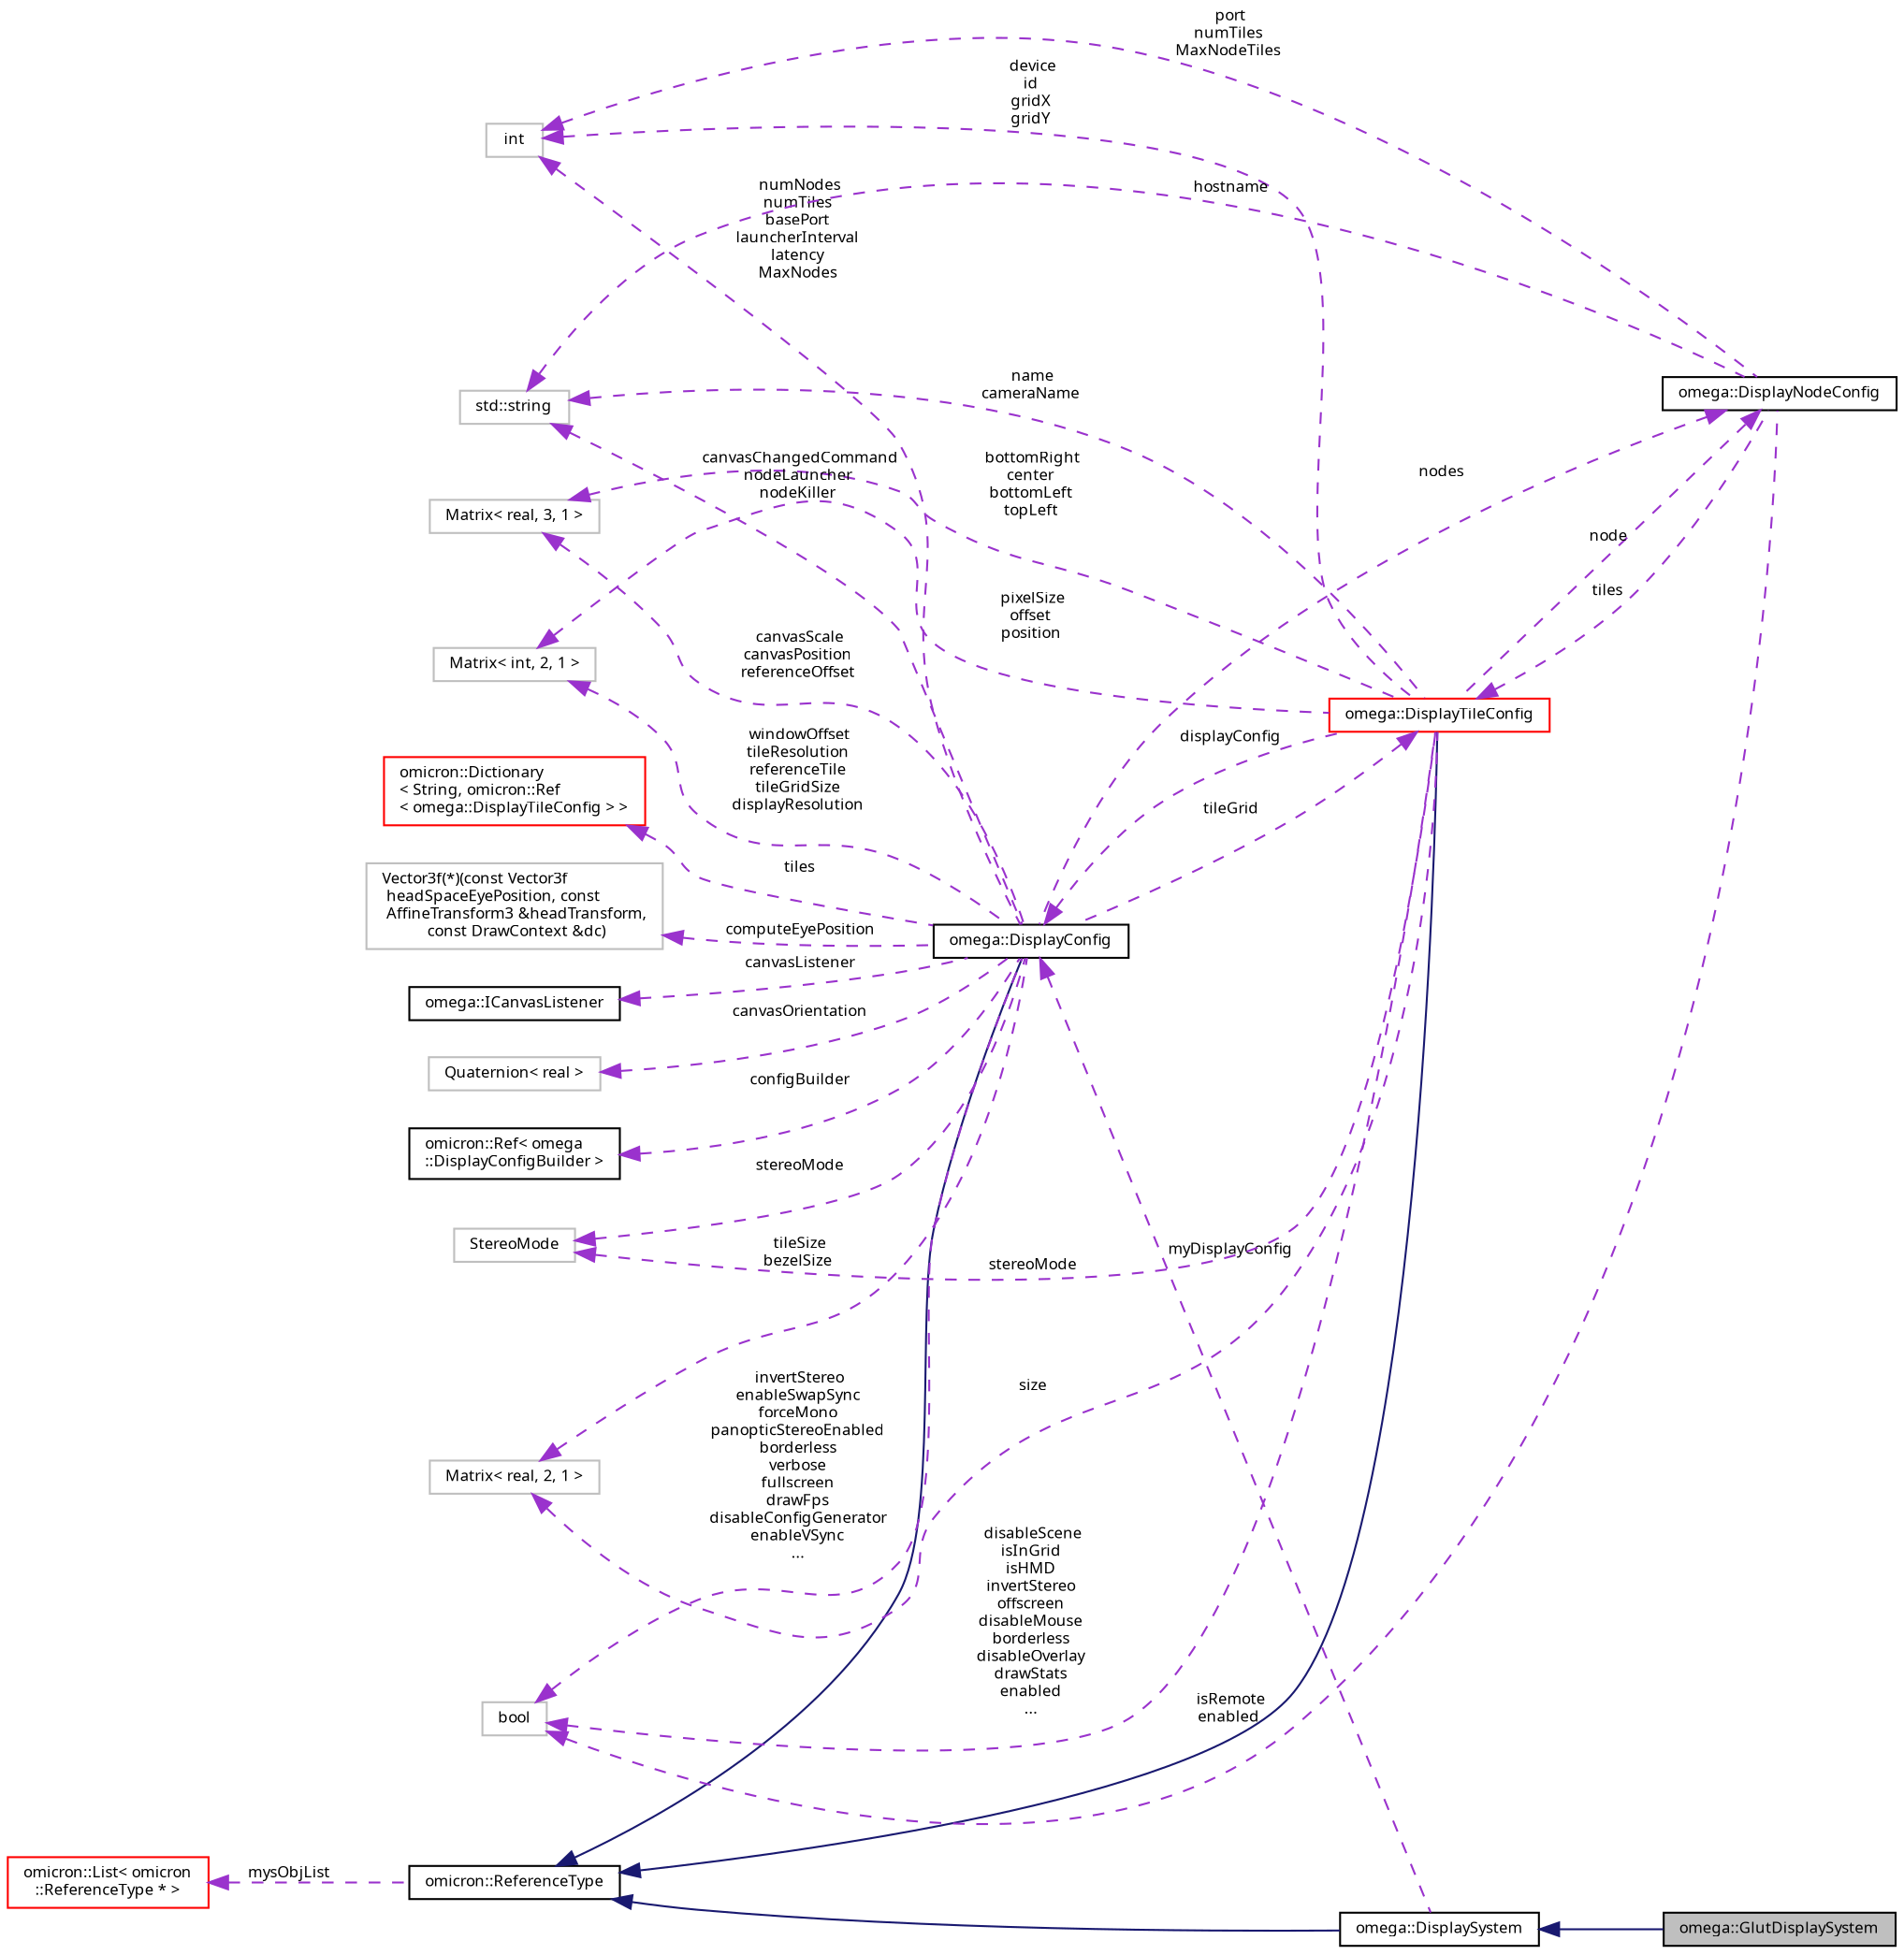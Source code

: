 digraph "omega::GlutDisplaySystem"
{
  bgcolor="transparent";
  edge [fontname="FreeSans.ttf",fontsize="8",labelfontname="FreeSans.ttf",labelfontsize="8"];
  node [fontname="FreeSans.ttf",fontsize="8",shape=record];
  rankdir="LR";
  Node1 [label="omega::GlutDisplaySystem",height=0.2,width=0.4,color="black", fillcolor="grey75", style="filled", fontcolor="black"];
  Node2 -> Node1 [dir="back",color="midnightblue",fontsize="8",style="solid",fontname="FreeSans.ttf"];
  Node2 [label="omega::DisplaySystem",height=0.2,width=0.4,color="black",URL="$classomega_1_1_display_system.html"];
  Node3 -> Node2 [dir="back",color="midnightblue",fontsize="8",style="solid",fontname="FreeSans.ttf"];
  Node3 [label="omicron::ReferenceType",height=0.2,width=0.4,color="black",URL="$classomicron_1_1_reference_type.html",tooltip="Implements a base class for reference-counted types. "];
  Node4 -> Node3 [dir="back",color="darkorchid3",fontsize="8",style="dashed",label=" mysObjList" ,fontname="FreeSans.ttf"];
  Node4 [label="omicron::List\< omicron\l::ReferenceType * \>",height=0.2,width=0.4,color="red",URL="$classomicron_1_1_list.html"];
  Node5 -> Node2 [dir="back",color="darkorchid3",fontsize="8",style="dashed",label=" myDisplayConfig" ,fontname="FreeSans.ttf"];
  Node5 [label="omega::DisplayConfig",height=0.2,width=0.4,color="black",URL="$classomega_1_1_display_config.html",tooltip="Stores omegalib display configuration data. "];
  Node3 -> Node5 [dir="back",color="midnightblue",fontsize="8",style="solid",fontname="FreeSans.ttf"];
  Node6 -> Node5 [dir="back",color="darkorchid3",fontsize="8",style="dashed",label=" computeEyePosition" ,fontname="FreeSans.ttf"];
  Node6 [label="Vector3f(*)(const Vector3f\l headSpaceEyePosition, const\l AffineTransform3 &headTransform,\l const DrawContext &dc)",height=0.2,width=0.4,color="grey75"];
  Node7 -> Node5 [dir="back",color="darkorchid3",fontsize="8",style="dashed",label=" canvasListener" ,fontname="FreeSans.ttf"];
  Node7 [label="omega::ICanvasListener",height=0.2,width=0.4,color="black",URL="$classomega_1_1_i_canvas_listener.html",tooltip="Listener for canvas changes, register using DisplayConfig::setCanvasListener. "];
  Node8 -> Node5 [dir="back",color="darkorchid3",fontsize="8",style="dashed",label=" tileGrid" ,fontname="FreeSans.ttf"];
  Node8 [label="omega::DisplayTileConfig",height=0.2,width=0.4,color="red",URL="$classomega_1_1_display_tile_config.html"];
  Node3 -> Node8 [dir="back",color="midnightblue",fontsize="8",style="solid",fontname="FreeSans.ttf"];
  Node9 -> Node8 [dir="back",color="darkorchid3",fontsize="8",style="dashed",label=" stereoMode" ,fontname="FreeSans.ttf"];
  Node9 [label="StereoMode",height=0.2,width=0.4,color="grey75"];
  Node10 -> Node8 [dir="back",color="darkorchid3",fontsize="8",style="dashed",label=" size" ,fontname="FreeSans.ttf"];
  Node10 [label="Matrix\< real, 2, 1 \>",height=0.2,width=0.4,color="grey75"];
  Node11 -> Node8 [dir="back",color="darkorchid3",fontsize="8",style="dashed",label=" bottomRight\ncenter\nbottomLeft\ntopLeft" ,fontname="FreeSans.ttf"];
  Node11 [label="Matrix\< real, 3, 1 \>",height=0.2,width=0.4,color="grey75"];
  Node12 -> Node8 [dir="back",color="darkorchid3",fontsize="8",style="dashed",label=" device\nid\ngridX\ngridY" ,fontname="FreeSans.ttf"];
  Node12 [label="int",height=0.2,width=0.4,color="grey75"];
  Node13 -> Node8 [dir="back",color="darkorchid3",fontsize="8",style="dashed",label=" name\ncameraName" ,fontname="FreeSans.ttf"];
  Node13 [label="std::string",height=0.2,width=0.4,color="grey75",tooltip="STL class. "];
  Node14 -> Node8 [dir="back",color="darkorchid3",fontsize="8",style="dashed",label=" disableScene\nisInGrid\nisHMD\ninvertStereo\noffscreen\ndisableMouse\nborderless\ndisableOverlay\ndrawStats\nenabled\n..." ,fontname="FreeSans.ttf"];
  Node14 [label="bool",height=0.2,width=0.4,color="grey75"];
  Node5 -> Node8 [dir="back",color="darkorchid3",fontsize="8",style="dashed",label=" displayConfig" ,fontname="FreeSans.ttf"];
  Node15 -> Node8 [dir="back",color="darkorchid3",fontsize="8",style="dashed",label=" pixelSize\noffset\nposition" ,fontname="FreeSans.ttf"];
  Node15 [label="Matrix\< int, 2, 1 \>",height=0.2,width=0.4,color="grey75"];
  Node16 -> Node8 [dir="back",color="darkorchid3",fontsize="8",style="dashed",label=" node" ,fontname="FreeSans.ttf"];
  Node16 [label="omega::DisplayNodeConfig",height=0.2,width=0.4,color="black",URL="$structomega_1_1_display_node_config.html"];
  Node8 -> Node16 [dir="back",color="darkorchid3",fontsize="8",style="dashed",label=" tiles" ,fontname="FreeSans.ttf"];
  Node12 -> Node16 [dir="back",color="darkorchid3",fontsize="8",style="dashed",label=" port\nnumTiles\nMaxNodeTiles" ,fontname="FreeSans.ttf"];
  Node13 -> Node16 [dir="back",color="darkorchid3",fontsize="8",style="dashed",label=" hostname" ,fontname="FreeSans.ttf"];
  Node14 -> Node16 [dir="back",color="darkorchid3",fontsize="8",style="dashed",label=" isRemote\nenabled" ,fontname="FreeSans.ttf"];
  Node17 -> Node5 [dir="back",color="darkorchid3",fontsize="8",style="dashed",label=" canvasOrientation" ,fontname="FreeSans.ttf"];
  Node17 [label="Quaternion\< real \>",height=0.2,width=0.4,color="grey75"];
  Node10 -> Node5 [dir="back",color="darkorchid3",fontsize="8",style="dashed",label=" tileSize\nbezelSize" ,fontname="FreeSans.ttf"];
  Node11 -> Node5 [dir="back",color="darkorchid3",fontsize="8",style="dashed",label=" canvasScale\ncanvasPosition\nreferenceOffset" ,fontname="FreeSans.ttf"];
  Node12 -> Node5 [dir="back",color="darkorchid3",fontsize="8",style="dashed",label=" numNodes\nnumTiles\nbasePort\nlauncherInterval\nlatency\nMaxNodes" ,fontname="FreeSans.ttf"];
  Node13 -> Node5 [dir="back",color="darkorchid3",fontsize="8",style="dashed",label=" canvasChangedCommand\nnodeLauncher\nnodeKiller" ,fontname="FreeSans.ttf"];
  Node14 -> Node5 [dir="back",color="darkorchid3",fontsize="8",style="dashed",label=" invertStereo\nenableSwapSync\nforceMono\npanopticStereoEnabled\nborderless\nverbose\nfullscreen\ndrawFps\ndisableConfigGenerator\nenableVSync\n..." ,fontname="FreeSans.ttf"];
  Node18 -> Node5 [dir="back",color="darkorchid3",fontsize="8",style="dashed",label=" configBuilder" ,fontname="FreeSans.ttf"];
  Node18 [label="omicron::Ref\< omega\l::DisplayConfigBuilder \>",height=0.2,width=0.4,color="black",URL="$classomicron_1_1_ref.html"];
  Node9 -> Node5 [dir="back",color="darkorchid3",fontsize="8",style="dashed",label=" stereoMode" ,fontname="FreeSans.ttf"];
  Node19 -> Node5 [dir="back",color="darkorchid3",fontsize="8",style="dashed",label=" tiles" ,fontname="FreeSans.ttf"];
  Node19 [label="omicron::Dictionary\l\< String, omicron::Ref\l\< omega::DisplayTileConfig \> \>",height=0.2,width=0.4,color="red",URL="$classomicron_1_1_dictionary.html"];
  Node16 -> Node5 [dir="back",color="darkorchid3",fontsize="8",style="dashed",label=" nodes" ,fontname="FreeSans.ttf"];
  Node15 -> Node5 [dir="back",color="darkorchid3",fontsize="8",style="dashed",label=" windowOffset\ntileResolution\nreferenceTile\ntileGridSize\ndisplayResolution" ,fontname="FreeSans.ttf"];
}
